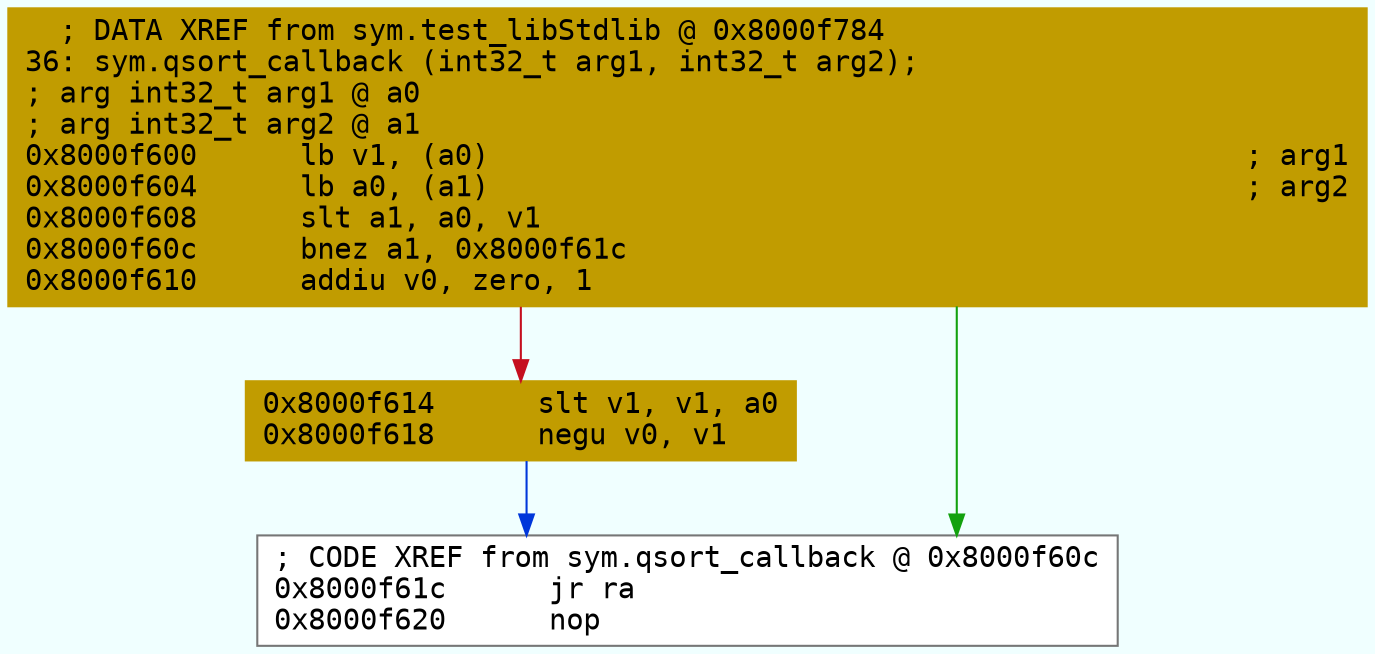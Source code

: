 digraph code {
	graph [bgcolor=azure fontsize=8 fontname="Courier" splines="ortho"];
	node [fillcolor=gray style=filled shape=box];
	edge [arrowhead="normal"];
	"0x8000f600" [URL="sym.qsort_callback/0x8000f600", fillcolor="#c19c00",color="#c19c00", fontname="Courier",label="  ; DATA XREF from sym.test_libStdlib @ 0x8000f784\l36: sym.qsort_callback (int32_t arg1, int32_t arg2);\l; arg int32_t arg1 @ a0\l; arg int32_t arg2 @ a1\l0x8000f600      lb v1, (a0)                                            ; arg1\l0x8000f604      lb a0, (a1)                                            ; arg2\l0x8000f608      slt a1, a0, v1\l0x8000f60c      bnez a1, 0x8000f61c\l0x8000f610      addiu v0, zero, 1\l"]
	"0x8000f614" [URL="sym.qsort_callback/0x8000f614", fillcolor="#c19c00",color="#c19c00", fontname="Courier",label="0x8000f614      slt v1, v1, a0\l0x8000f618      negu v0, v1\l"]
	"0x8000f61c" [URL="sym.qsort_callback/0x8000f61c", fillcolor="white",color="#767676", fontname="Courier",label="; CODE XREF from sym.qsort_callback @ 0x8000f60c\l0x8000f61c      jr ra\l0x8000f620      nop\l"]
        "0x8000f600" -> "0x8000f61c" [color="#13a10e"];
        "0x8000f600" -> "0x8000f614" [color="#c50f1f"];
        "0x8000f614" -> "0x8000f61c" [color="#0037da"];
}
